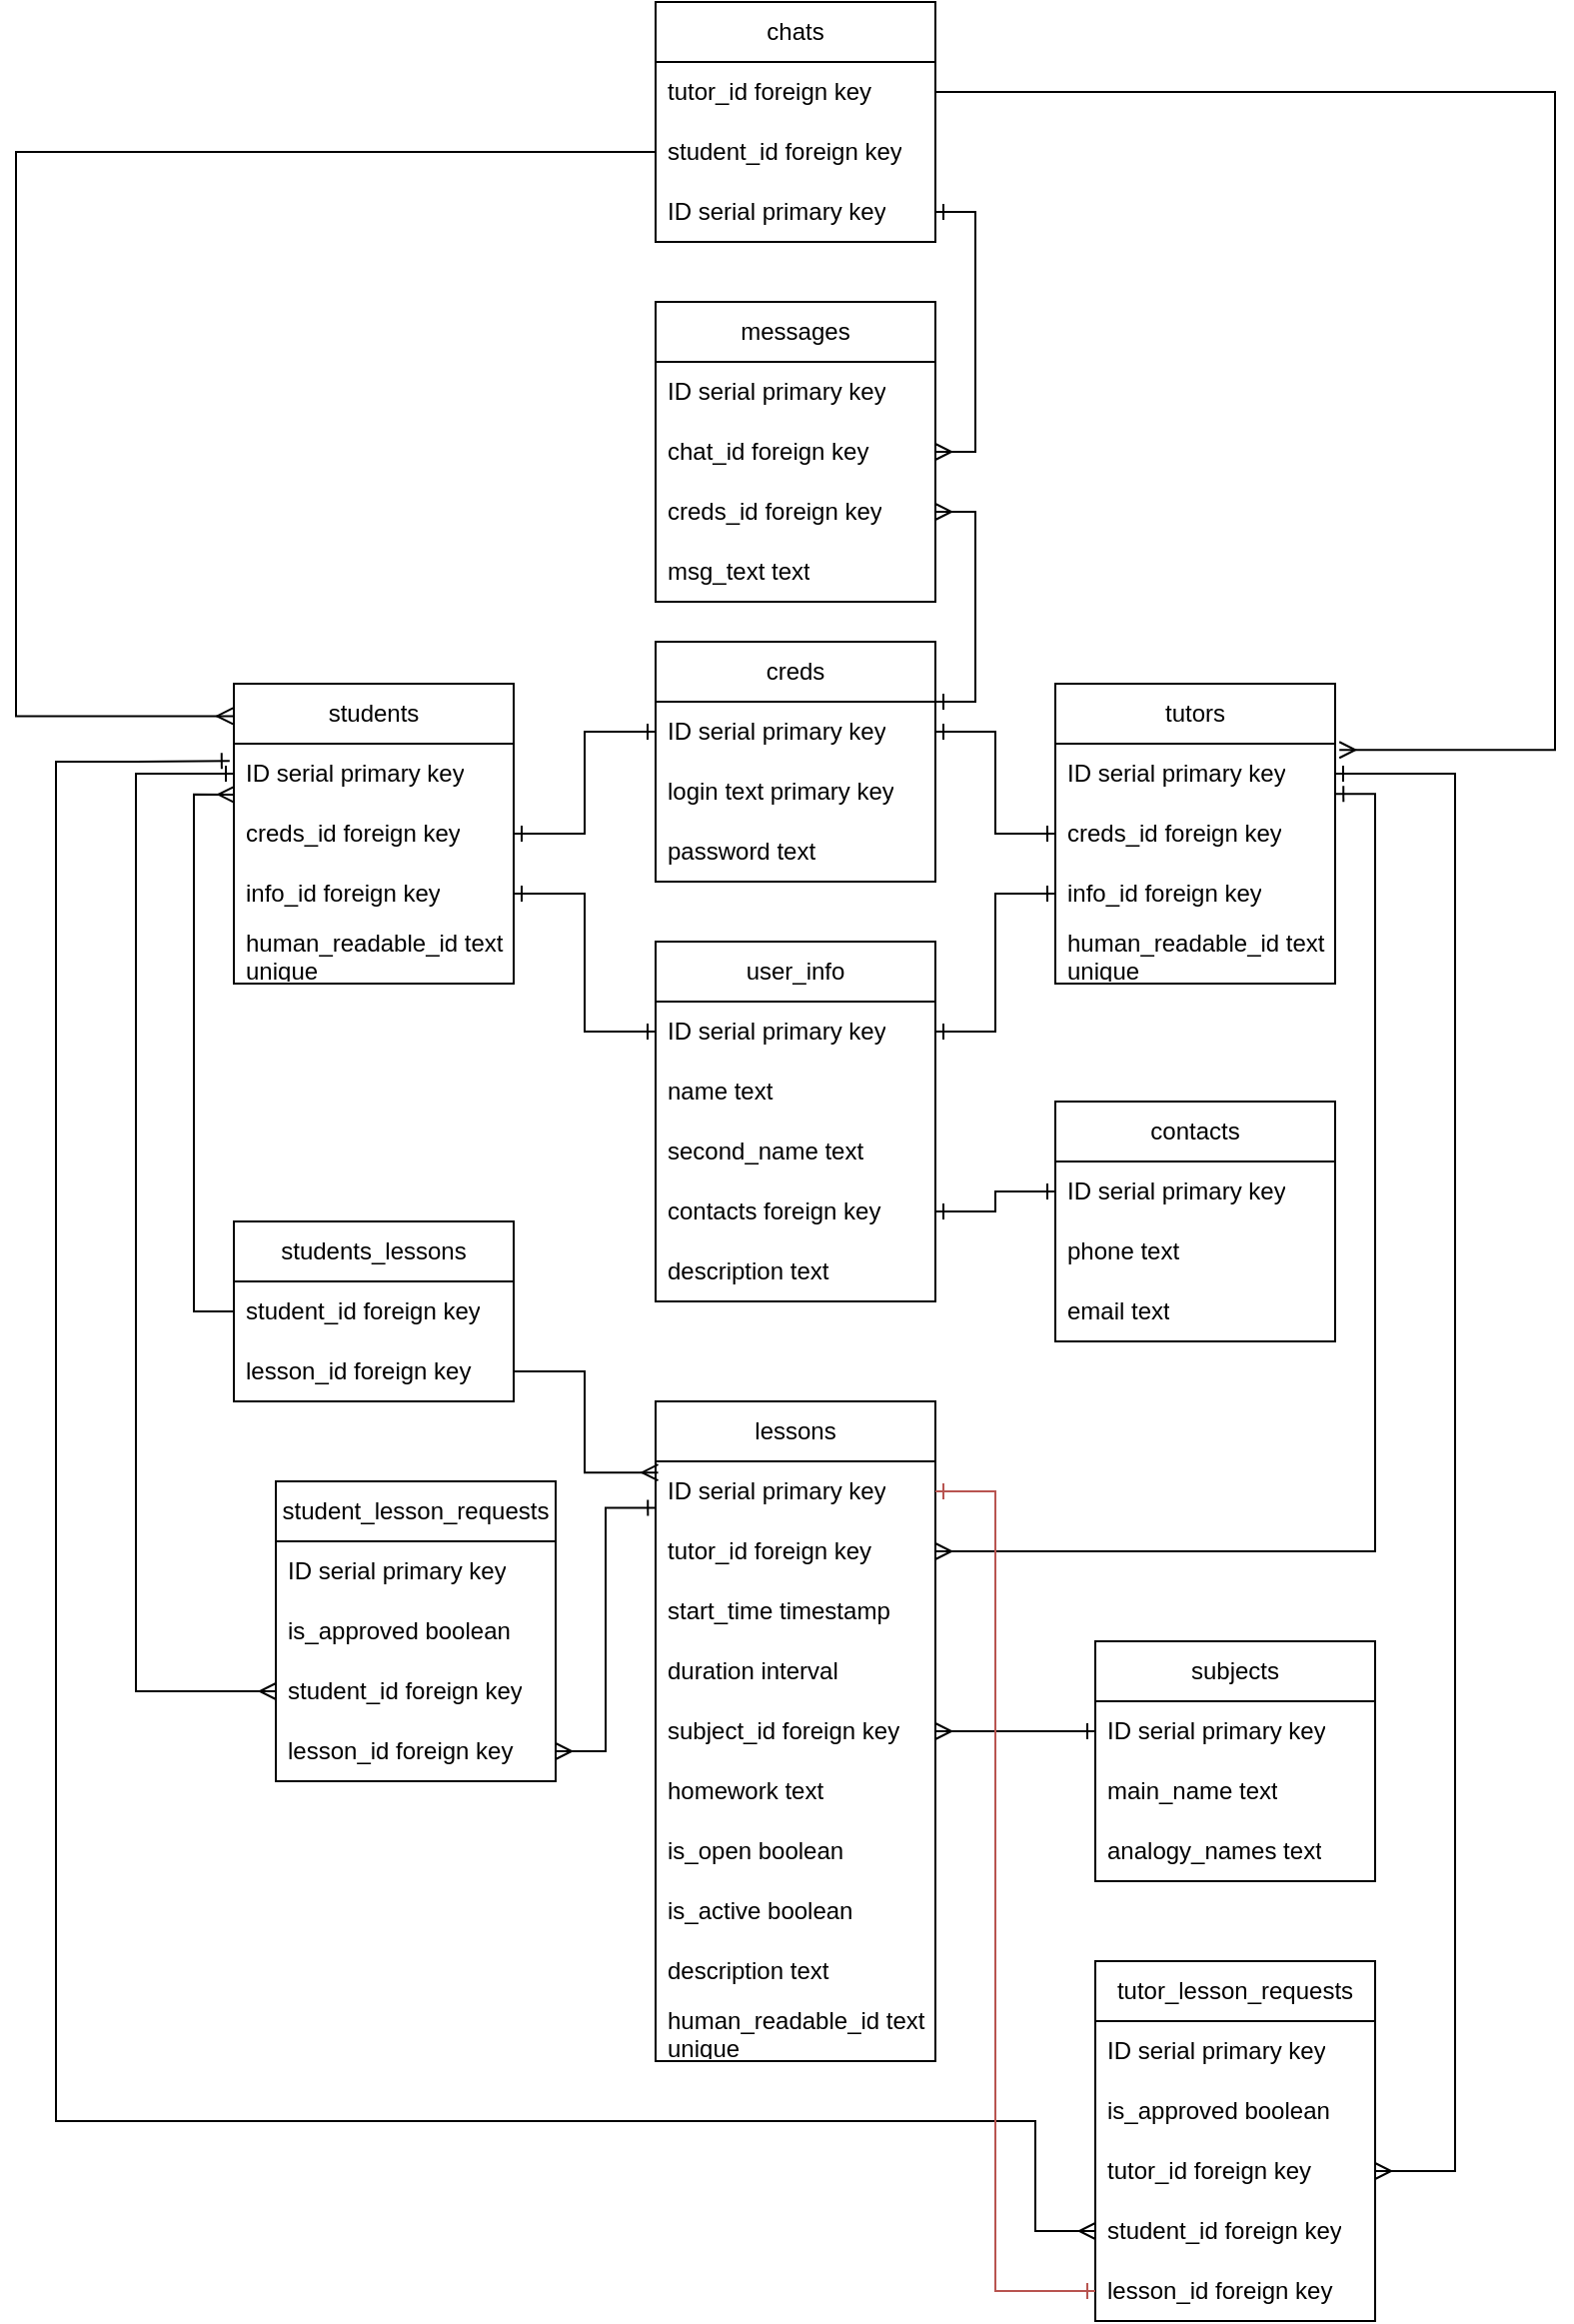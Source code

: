 <mxfile version="24.8.3">
  <diagram id="7e9POP6FIG7Ev-auN3OH" name="Страница — 4">
    <mxGraphModel dx="2181" dy="1861" grid="1" gridSize="10" guides="1" tooltips="1" connect="1" arrows="1" fold="1" page="1" pageScale="1" pageWidth="827" pageHeight="1169" math="0" shadow="0">
      <root>
        <mxCell id="0" />
        <mxCell id="1" parent="0" />
        <mxCell id="Yu-BXN3yDSbX0NS-4OlS-1" value="students" style="swimlane;fontStyle=0;childLayout=stackLayout;horizontal=1;startSize=30;horizontalStack=0;resizeParent=1;resizeParentMax=0;resizeLast=0;collapsible=1;marginBottom=0;whiteSpace=wrap;html=1;" parent="1" vertex="1">
          <mxGeometry x="109" y="161" width="140" height="150" as="geometry" />
        </mxCell>
        <mxCell id="Yu-BXN3yDSbX0NS-4OlS-2" value="ID serial primary key" style="text;strokeColor=none;fillColor=none;align=left;verticalAlign=middle;spacingLeft=4;spacingRight=4;overflow=hidden;points=[[0,0.5],[1,0.5]];portConstraint=eastwest;rotatable=0;whiteSpace=wrap;html=1;" parent="Yu-BXN3yDSbX0NS-4OlS-1" vertex="1">
          <mxGeometry y="30" width="140" height="30" as="geometry" />
        </mxCell>
        <mxCell id="Yu-BXN3yDSbX0NS-4OlS-3" value="creds_id foreign key" style="text;strokeColor=none;fillColor=none;align=left;verticalAlign=middle;spacingLeft=4;spacingRight=4;overflow=hidden;points=[[0,0.5],[1,0.5]];portConstraint=eastwest;rotatable=0;whiteSpace=wrap;html=1;" parent="Yu-BXN3yDSbX0NS-4OlS-1" vertex="1">
          <mxGeometry y="60" width="140" height="30" as="geometry" />
        </mxCell>
        <mxCell id="Yu-BXN3yDSbX0NS-4OlS-4" value="info_id foreign key" style="text;strokeColor=none;fillColor=none;align=left;verticalAlign=middle;spacingLeft=4;spacingRight=4;overflow=hidden;points=[[0,0.5],[1,0.5]];portConstraint=eastwest;rotatable=0;whiteSpace=wrap;html=1;" parent="Yu-BXN3yDSbX0NS-4OlS-1" vertex="1">
          <mxGeometry y="90" width="140" height="30" as="geometry" />
        </mxCell>
        <mxCell id="Yu-BXN3yDSbX0NS-4OlS-5" value="human_readable_id text unique" style="text;strokeColor=none;fillColor=none;align=left;verticalAlign=middle;spacingLeft=4;spacingRight=4;overflow=hidden;points=[[0,0.5],[1,0.5]];portConstraint=eastwest;rotatable=0;whiteSpace=wrap;html=1;" parent="Yu-BXN3yDSbX0NS-4OlS-1" vertex="1">
          <mxGeometry y="120" width="140" height="30" as="geometry" />
        </mxCell>
        <mxCell id="Yu-BXN3yDSbX0NS-4OlS-6" value="tutors" style="swimlane;fontStyle=0;childLayout=stackLayout;horizontal=1;startSize=30;horizontalStack=0;resizeParent=1;resizeParentMax=0;resizeLast=0;collapsible=1;marginBottom=0;whiteSpace=wrap;html=1;" parent="1" vertex="1">
          <mxGeometry x="520" y="161" width="140" height="150" as="geometry" />
        </mxCell>
        <mxCell id="Yu-BXN3yDSbX0NS-4OlS-7" value="ID serial primary key" style="text;strokeColor=none;fillColor=none;align=left;verticalAlign=middle;spacingLeft=4;spacingRight=4;overflow=hidden;points=[[0,0.5],[1,0.5]];portConstraint=eastwest;rotatable=0;whiteSpace=wrap;html=1;" parent="Yu-BXN3yDSbX0NS-4OlS-6" vertex="1">
          <mxGeometry y="30" width="140" height="30" as="geometry" />
        </mxCell>
        <mxCell id="Yu-BXN3yDSbX0NS-4OlS-8" value="creds_id foreign key" style="text;strokeColor=none;fillColor=none;align=left;verticalAlign=middle;spacingLeft=4;spacingRight=4;overflow=hidden;points=[[0,0.5],[1,0.5]];portConstraint=eastwest;rotatable=0;whiteSpace=wrap;html=1;" parent="Yu-BXN3yDSbX0NS-4OlS-6" vertex="1">
          <mxGeometry y="60" width="140" height="30" as="geometry" />
        </mxCell>
        <mxCell id="Yu-BXN3yDSbX0NS-4OlS-9" value="info_id foreign key" style="text;strokeColor=none;fillColor=none;align=left;verticalAlign=middle;spacingLeft=4;spacingRight=4;overflow=hidden;points=[[0,0.5],[1,0.5]];portConstraint=eastwest;rotatable=0;whiteSpace=wrap;html=1;" parent="Yu-BXN3yDSbX0NS-4OlS-6" vertex="1">
          <mxGeometry y="90" width="140" height="30" as="geometry" />
        </mxCell>
        <mxCell id="Yu-BXN3yDSbX0NS-4OlS-10" value="human_readable_id text unique" style="text;strokeColor=none;fillColor=none;align=left;verticalAlign=middle;spacingLeft=4;spacingRight=4;overflow=hidden;points=[[0,0.5],[1,0.5]];portConstraint=eastwest;rotatable=0;whiteSpace=wrap;html=1;" parent="Yu-BXN3yDSbX0NS-4OlS-6" vertex="1">
          <mxGeometry y="120" width="140" height="30" as="geometry" />
        </mxCell>
        <mxCell id="Yu-BXN3yDSbX0NS-4OlS-11" value="creds" style="swimlane;fontStyle=0;childLayout=stackLayout;horizontal=1;startSize=30;horizontalStack=0;resizeParent=1;resizeParentMax=0;resizeLast=0;collapsible=1;marginBottom=0;whiteSpace=wrap;html=1;" parent="1" vertex="1">
          <mxGeometry x="320" y="140" width="140" height="120" as="geometry" />
        </mxCell>
        <mxCell id="ZJ2yAWTLHA-jTyRd6k-B-1" value="ID serial primary key" style="text;strokeColor=none;fillColor=none;align=left;verticalAlign=middle;spacingLeft=4;spacingRight=4;overflow=hidden;points=[[0,0.5],[1,0.5]];portConstraint=eastwest;rotatable=0;whiteSpace=wrap;html=1;" vertex="1" parent="Yu-BXN3yDSbX0NS-4OlS-11">
          <mxGeometry y="30" width="140" height="30" as="geometry" />
        </mxCell>
        <mxCell id="Yu-BXN3yDSbX0NS-4OlS-12" value="login text primary key" style="text;strokeColor=none;fillColor=none;align=left;verticalAlign=middle;spacingLeft=4;spacingRight=4;overflow=hidden;points=[[0,0.5],[1,0.5]];portConstraint=eastwest;rotatable=0;whiteSpace=wrap;html=1;" parent="Yu-BXN3yDSbX0NS-4OlS-11" vertex="1">
          <mxGeometry y="60" width="140" height="30" as="geometry" />
        </mxCell>
        <mxCell id="Yu-BXN3yDSbX0NS-4OlS-13" value="password text" style="text;strokeColor=none;fillColor=none;align=left;verticalAlign=middle;spacingLeft=4;spacingRight=4;overflow=hidden;points=[[0,0.5],[1,0.5]];portConstraint=eastwest;rotatable=0;whiteSpace=wrap;html=1;" parent="Yu-BXN3yDSbX0NS-4OlS-11" vertex="1">
          <mxGeometry y="90" width="140" height="30" as="geometry" />
        </mxCell>
        <mxCell id="Yu-BXN3yDSbX0NS-4OlS-14" style="edgeStyle=orthogonalEdgeStyle;rounded=0;orthogonalLoop=1;jettySize=auto;html=1;exitX=1;exitY=0.5;exitDx=0;exitDy=0;entryX=0;entryY=0.5;entryDx=0;entryDy=0;endArrow=ERone;endFill=0;startArrow=ERone;startFill=0;" parent="1" source="Yu-BXN3yDSbX0NS-4OlS-3" target="ZJ2yAWTLHA-jTyRd6k-B-1" edge="1">
          <mxGeometry relative="1" as="geometry" />
        </mxCell>
        <mxCell id="Yu-BXN3yDSbX0NS-4OlS-15" style="edgeStyle=orthogonalEdgeStyle;rounded=0;orthogonalLoop=1;jettySize=auto;html=1;exitX=1;exitY=0.5;exitDx=0;exitDy=0;entryX=0;entryY=0.5;entryDx=0;entryDy=0;startArrow=ERone;startFill=0;endArrow=ERone;endFill=0;" parent="1" source="ZJ2yAWTLHA-jTyRd6k-B-1" target="Yu-BXN3yDSbX0NS-4OlS-8" edge="1">
          <mxGeometry relative="1" as="geometry" />
        </mxCell>
        <mxCell id="Yu-BXN3yDSbX0NS-4OlS-16" value="user_info" style="swimlane;fontStyle=0;childLayout=stackLayout;horizontal=1;startSize=30;horizontalStack=0;resizeParent=1;resizeParentMax=0;resizeLast=0;collapsible=1;marginBottom=0;whiteSpace=wrap;html=1;" parent="1" vertex="1">
          <mxGeometry x="320" y="290" width="140" height="180" as="geometry" />
        </mxCell>
        <mxCell id="Yu-BXN3yDSbX0NS-4OlS-17" value="ID serial primary key" style="text;strokeColor=none;fillColor=none;align=left;verticalAlign=middle;spacingLeft=4;spacingRight=4;overflow=hidden;points=[[0,0.5],[1,0.5]];portConstraint=eastwest;rotatable=0;whiteSpace=wrap;html=1;" parent="Yu-BXN3yDSbX0NS-4OlS-16" vertex="1">
          <mxGeometry y="30" width="140" height="30" as="geometry" />
        </mxCell>
        <mxCell id="Yu-BXN3yDSbX0NS-4OlS-18" value="name text" style="text;strokeColor=none;fillColor=none;align=left;verticalAlign=middle;spacingLeft=4;spacingRight=4;overflow=hidden;points=[[0,0.5],[1,0.5]];portConstraint=eastwest;rotatable=0;whiteSpace=wrap;html=1;" parent="Yu-BXN3yDSbX0NS-4OlS-16" vertex="1">
          <mxGeometry y="60" width="140" height="30" as="geometry" />
        </mxCell>
        <mxCell id="Yu-BXN3yDSbX0NS-4OlS-19" value="second_name text" style="text;strokeColor=none;fillColor=none;align=left;verticalAlign=middle;spacingLeft=4;spacingRight=4;overflow=hidden;points=[[0,0.5],[1,0.5]];portConstraint=eastwest;rotatable=0;whiteSpace=wrap;html=1;" parent="Yu-BXN3yDSbX0NS-4OlS-16" vertex="1">
          <mxGeometry y="90" width="140" height="30" as="geometry" />
        </mxCell>
        <mxCell id="Yu-BXN3yDSbX0NS-4OlS-20" value="contacts foreign key" style="text;strokeColor=none;fillColor=none;align=left;verticalAlign=middle;spacingLeft=4;spacingRight=4;overflow=hidden;points=[[0,0.5],[1,0.5]];portConstraint=eastwest;rotatable=0;whiteSpace=wrap;html=1;" parent="Yu-BXN3yDSbX0NS-4OlS-16" vertex="1">
          <mxGeometry y="120" width="140" height="30" as="geometry" />
        </mxCell>
        <mxCell id="Yu-BXN3yDSbX0NS-4OlS-21" value="description text" style="text;strokeColor=none;fillColor=none;align=left;verticalAlign=middle;spacingLeft=4;spacingRight=4;overflow=hidden;points=[[0,0.5],[1,0.5]];portConstraint=eastwest;rotatable=0;whiteSpace=wrap;html=1;" parent="Yu-BXN3yDSbX0NS-4OlS-16" vertex="1">
          <mxGeometry y="150" width="140" height="30" as="geometry" />
        </mxCell>
        <mxCell id="Yu-BXN3yDSbX0NS-4OlS-22" style="edgeStyle=orthogonalEdgeStyle;rounded=0;orthogonalLoop=1;jettySize=auto;html=1;exitX=1;exitY=0.5;exitDx=0;exitDy=0;entryX=0;entryY=0.5;entryDx=0;entryDy=0;endArrow=ERone;endFill=0;startArrow=ERone;startFill=0;" parent="1" source="Yu-BXN3yDSbX0NS-4OlS-4" target="Yu-BXN3yDSbX0NS-4OlS-17" edge="1">
          <mxGeometry relative="1" as="geometry" />
        </mxCell>
        <mxCell id="Yu-BXN3yDSbX0NS-4OlS-23" style="edgeStyle=orthogonalEdgeStyle;rounded=0;orthogonalLoop=1;jettySize=auto;html=1;exitX=0;exitY=0.5;exitDx=0;exitDy=0;entryX=1;entryY=0.5;entryDx=0;entryDy=0;startArrow=ERone;startFill=0;endArrow=ERone;endFill=0;" parent="1" source="Yu-BXN3yDSbX0NS-4OlS-9" target="Yu-BXN3yDSbX0NS-4OlS-17" edge="1">
          <mxGeometry relative="1" as="geometry" />
        </mxCell>
        <mxCell id="Yu-BXN3yDSbX0NS-4OlS-24" value="lessons" style="swimlane;fontStyle=0;childLayout=stackLayout;horizontal=1;startSize=30;horizontalStack=0;resizeParent=1;resizeParentMax=0;resizeLast=0;collapsible=1;marginBottom=0;whiteSpace=wrap;html=1;" parent="1" vertex="1">
          <mxGeometry x="320" y="520" width="140" height="330" as="geometry" />
        </mxCell>
        <mxCell id="Yu-BXN3yDSbX0NS-4OlS-25" value="ID serial primary key" style="text;strokeColor=none;fillColor=none;align=left;verticalAlign=middle;spacingLeft=4;spacingRight=4;overflow=hidden;points=[[0,0.5],[1,0.5]];portConstraint=eastwest;rotatable=0;whiteSpace=wrap;html=1;" parent="Yu-BXN3yDSbX0NS-4OlS-24" vertex="1">
          <mxGeometry y="30" width="140" height="30" as="geometry" />
        </mxCell>
        <mxCell id="Yu-BXN3yDSbX0NS-4OlS-26" value="tutor_id foreign key" style="text;strokeColor=none;fillColor=none;align=left;verticalAlign=middle;spacingLeft=4;spacingRight=4;overflow=hidden;points=[[0,0.5],[1,0.5]];portConstraint=eastwest;rotatable=0;whiteSpace=wrap;html=1;" parent="Yu-BXN3yDSbX0NS-4OlS-24" vertex="1">
          <mxGeometry y="60" width="140" height="30" as="geometry" />
        </mxCell>
        <mxCell id="Yu-BXN3yDSbX0NS-4OlS-27" value="start_time timestamp" style="text;strokeColor=none;fillColor=none;align=left;verticalAlign=middle;spacingLeft=4;spacingRight=4;overflow=hidden;points=[[0,0.5],[1,0.5]];portConstraint=eastwest;rotatable=0;whiteSpace=wrap;html=1;" parent="Yu-BXN3yDSbX0NS-4OlS-24" vertex="1">
          <mxGeometry y="90" width="140" height="30" as="geometry" />
        </mxCell>
        <mxCell id="Yu-BXN3yDSbX0NS-4OlS-28" value="duration interval" style="text;strokeColor=none;fillColor=none;align=left;verticalAlign=middle;spacingLeft=4;spacingRight=4;overflow=hidden;points=[[0,0.5],[1,0.5]];portConstraint=eastwest;rotatable=0;whiteSpace=wrap;html=1;" parent="Yu-BXN3yDSbX0NS-4OlS-24" vertex="1">
          <mxGeometry y="120" width="140" height="30" as="geometry" />
        </mxCell>
        <mxCell id="Yu-BXN3yDSbX0NS-4OlS-29" value="subject_id foreign key" style="text;strokeColor=none;fillColor=none;align=left;verticalAlign=middle;spacingLeft=4;spacingRight=4;overflow=hidden;points=[[0,0.5],[1,0.5]];portConstraint=eastwest;rotatable=0;whiteSpace=wrap;html=1;" parent="Yu-BXN3yDSbX0NS-4OlS-24" vertex="1">
          <mxGeometry y="150" width="140" height="30" as="geometry" />
        </mxCell>
        <mxCell id="Yu-BXN3yDSbX0NS-4OlS-30" value="homework text" style="text;strokeColor=none;fillColor=none;align=left;verticalAlign=middle;spacingLeft=4;spacingRight=4;overflow=hidden;points=[[0,0.5],[1,0.5]];portConstraint=eastwest;rotatable=0;whiteSpace=wrap;html=1;" parent="Yu-BXN3yDSbX0NS-4OlS-24" vertex="1">
          <mxGeometry y="180" width="140" height="30" as="geometry" />
        </mxCell>
        <mxCell id="Yu-BXN3yDSbX0NS-4OlS-31" value="is_open boolean" style="text;strokeColor=none;fillColor=none;align=left;verticalAlign=middle;spacingLeft=4;spacingRight=4;overflow=hidden;points=[[0,0.5],[1,0.5]];portConstraint=eastwest;rotatable=0;whiteSpace=wrap;html=1;" parent="Yu-BXN3yDSbX0NS-4OlS-24" vertex="1">
          <mxGeometry y="210" width="140" height="30" as="geometry" />
        </mxCell>
        <mxCell id="Yu-BXN3yDSbX0NS-4OlS-32" value="is_active boolean" style="text;strokeColor=none;fillColor=none;align=left;verticalAlign=middle;spacingLeft=4;spacingRight=4;overflow=hidden;points=[[0,0.5],[1,0.5]];portConstraint=eastwest;rotatable=0;whiteSpace=wrap;html=1;" parent="Yu-BXN3yDSbX0NS-4OlS-24" vertex="1">
          <mxGeometry y="240" width="140" height="30" as="geometry" />
        </mxCell>
        <mxCell id="Yu-BXN3yDSbX0NS-4OlS-33" value="description text" style="text;strokeColor=none;fillColor=none;align=left;verticalAlign=middle;spacingLeft=4;spacingRight=4;overflow=hidden;points=[[0,0.5],[1,0.5]];portConstraint=eastwest;rotatable=0;whiteSpace=wrap;html=1;" parent="Yu-BXN3yDSbX0NS-4OlS-24" vertex="1">
          <mxGeometry y="270" width="140" height="30" as="geometry" />
        </mxCell>
        <mxCell id="Yu-BXN3yDSbX0NS-4OlS-34" value="human_readable_id text unique" style="text;strokeColor=none;fillColor=none;align=left;verticalAlign=middle;spacingLeft=4;spacingRight=4;overflow=hidden;points=[[0,0.5],[1,0.5]];portConstraint=eastwest;rotatable=0;whiteSpace=wrap;html=1;" parent="Yu-BXN3yDSbX0NS-4OlS-24" vertex="1">
          <mxGeometry y="300" width="140" height="30" as="geometry" />
        </mxCell>
        <mxCell id="Yu-BXN3yDSbX0NS-4OlS-35" value="students_lessons" style="swimlane;fontStyle=0;childLayout=stackLayout;horizontal=1;startSize=30;horizontalStack=0;resizeParent=1;resizeParentMax=0;resizeLast=0;collapsible=1;marginBottom=0;whiteSpace=wrap;html=1;" parent="1" vertex="1">
          <mxGeometry x="109" y="430" width="140" height="90" as="geometry" />
        </mxCell>
        <mxCell id="Yu-BXN3yDSbX0NS-4OlS-36" value="student_id foreign key" style="text;strokeColor=none;fillColor=none;align=left;verticalAlign=middle;spacingLeft=4;spacingRight=4;overflow=hidden;points=[[0,0.5],[1,0.5]];portConstraint=eastwest;rotatable=0;whiteSpace=wrap;html=1;" parent="Yu-BXN3yDSbX0NS-4OlS-35" vertex="1">
          <mxGeometry y="30" width="140" height="30" as="geometry" />
        </mxCell>
        <mxCell id="Yu-BXN3yDSbX0NS-4OlS-37" value="lesson_id foreign key" style="text;strokeColor=none;fillColor=none;align=left;verticalAlign=middle;spacingLeft=4;spacingRight=4;overflow=hidden;points=[[0,0.5],[1,0.5]];portConstraint=eastwest;rotatable=0;whiteSpace=wrap;html=1;" parent="Yu-BXN3yDSbX0NS-4OlS-35" vertex="1">
          <mxGeometry y="60" width="140" height="30" as="geometry" />
        </mxCell>
        <mxCell id="Yu-BXN3yDSbX0NS-4OlS-38" style="edgeStyle=orthogonalEdgeStyle;rounded=0;orthogonalLoop=1;jettySize=auto;html=1;exitX=0;exitY=0.5;exitDx=0;exitDy=0;entryX=0.002;entryY=0.848;entryDx=0;entryDy=0;endArrow=ERmany;endFill=0;entryPerimeter=0;" parent="1" source="Yu-BXN3yDSbX0NS-4OlS-36" target="Yu-BXN3yDSbX0NS-4OlS-2" edge="1">
          <mxGeometry relative="1" as="geometry" />
        </mxCell>
        <mxCell id="Yu-BXN3yDSbX0NS-4OlS-39" style="edgeStyle=orthogonalEdgeStyle;rounded=0;orthogonalLoop=1;jettySize=auto;html=1;exitX=1;exitY=0.5;exitDx=0;exitDy=0;endArrow=ERmany;endFill=0;entryX=0.009;entryY=0.186;entryDx=0;entryDy=0;entryPerimeter=0;" parent="1" source="Yu-BXN3yDSbX0NS-4OlS-37" target="Yu-BXN3yDSbX0NS-4OlS-25" edge="1">
          <mxGeometry relative="1" as="geometry" />
        </mxCell>
        <mxCell id="Yu-BXN3yDSbX0NS-4OlS-40" style="edgeStyle=orthogonalEdgeStyle;rounded=0;orthogonalLoop=1;jettySize=auto;html=1;exitX=1.001;exitY=0.838;exitDx=0;exitDy=0;entryX=1;entryY=0.5;entryDx=0;entryDy=0;endArrow=ERmany;endFill=0;startArrow=ERone;startFill=0;exitPerimeter=0;" parent="1" source="Yu-BXN3yDSbX0NS-4OlS-7" target="Yu-BXN3yDSbX0NS-4OlS-26" edge="1">
          <mxGeometry relative="1" as="geometry" />
        </mxCell>
        <mxCell id="Yu-BXN3yDSbX0NS-4OlS-41" value="student_lesson_requests" style="swimlane;fontStyle=0;childLayout=stackLayout;horizontal=1;startSize=30;horizontalStack=0;resizeParent=1;resizeParentMax=0;resizeLast=0;collapsible=1;marginBottom=0;whiteSpace=wrap;html=1;" parent="1" vertex="1">
          <mxGeometry x="130" y="560" width="140" height="150" as="geometry" />
        </mxCell>
        <mxCell id="Yu-BXN3yDSbX0NS-4OlS-42" value="ID serial primary key" style="text;strokeColor=none;fillColor=none;align=left;verticalAlign=middle;spacingLeft=4;spacingRight=4;overflow=hidden;points=[[0,0.5],[1,0.5]];portConstraint=eastwest;rotatable=0;whiteSpace=wrap;html=1;" parent="Yu-BXN3yDSbX0NS-4OlS-41" vertex="1">
          <mxGeometry y="30" width="140" height="30" as="geometry" />
        </mxCell>
        <mxCell id="Yu-BXN3yDSbX0NS-4OlS-43" value="is_appro&lt;span style=&quot;background-color: initial;&quot;&gt;ved boolean&lt;/span&gt;" style="text;strokeColor=none;fillColor=none;align=left;verticalAlign=middle;spacingLeft=4;spacingRight=4;overflow=hidden;points=[[0,0.5],[1,0.5]];portConstraint=eastwest;rotatable=0;whiteSpace=wrap;html=1;" parent="Yu-BXN3yDSbX0NS-4OlS-41" vertex="1">
          <mxGeometry y="60" width="140" height="30" as="geometry" />
        </mxCell>
        <mxCell id="Yu-BXN3yDSbX0NS-4OlS-44" value="student_id foreign key" style="text;strokeColor=none;fillColor=none;align=left;verticalAlign=middle;spacingLeft=4;spacingRight=4;overflow=hidden;points=[[0,0.5],[1,0.5]];portConstraint=eastwest;rotatable=0;whiteSpace=wrap;html=1;" parent="Yu-BXN3yDSbX0NS-4OlS-41" vertex="1">
          <mxGeometry y="90" width="140" height="30" as="geometry" />
        </mxCell>
        <mxCell id="Yu-BXN3yDSbX0NS-4OlS-45" value="lesson_id foreign key" style="text;strokeColor=none;fillColor=none;align=left;verticalAlign=middle;spacingLeft=4;spacingRight=4;overflow=hidden;points=[[0,0.5],[1,0.5]];portConstraint=eastwest;rotatable=0;whiteSpace=wrap;html=1;" parent="Yu-BXN3yDSbX0NS-4OlS-41" vertex="1">
          <mxGeometry y="120" width="140" height="30" as="geometry" />
        </mxCell>
        <mxCell id="Yu-BXN3yDSbX0NS-4OlS-46" value="tutor_lesson_requests" style="swimlane;fontStyle=0;childLayout=stackLayout;horizontal=1;startSize=30;horizontalStack=0;resizeParent=1;resizeParentMax=0;resizeLast=0;collapsible=1;marginBottom=0;whiteSpace=wrap;html=1;" parent="1" vertex="1">
          <mxGeometry x="540" y="800" width="140" height="180" as="geometry" />
        </mxCell>
        <mxCell id="Yu-BXN3yDSbX0NS-4OlS-47" value="ID serial primary key" style="text;strokeColor=none;fillColor=none;align=left;verticalAlign=middle;spacingLeft=4;spacingRight=4;overflow=hidden;points=[[0,0.5],[1,0.5]];portConstraint=eastwest;rotatable=0;whiteSpace=wrap;html=1;" parent="Yu-BXN3yDSbX0NS-4OlS-46" vertex="1">
          <mxGeometry y="30" width="140" height="30" as="geometry" />
        </mxCell>
        <mxCell id="Yu-BXN3yDSbX0NS-4OlS-48" value="is_appro&lt;span style=&quot;background-color: initial;&quot;&gt;ved boolean&lt;/span&gt;" style="text;strokeColor=none;fillColor=none;align=left;verticalAlign=middle;spacingLeft=4;spacingRight=4;overflow=hidden;points=[[0,0.5],[1,0.5]];portConstraint=eastwest;rotatable=0;whiteSpace=wrap;html=1;" parent="Yu-BXN3yDSbX0NS-4OlS-46" vertex="1">
          <mxGeometry y="60" width="140" height="30" as="geometry" />
        </mxCell>
        <mxCell id="Yu-BXN3yDSbX0NS-4OlS-49" value="tutor_id foreign key" style="text;strokeColor=none;fillColor=none;align=left;verticalAlign=middle;spacingLeft=4;spacingRight=4;overflow=hidden;points=[[0,0.5],[1,0.5]];portConstraint=eastwest;rotatable=0;whiteSpace=wrap;html=1;" parent="Yu-BXN3yDSbX0NS-4OlS-46" vertex="1">
          <mxGeometry y="90" width="140" height="30" as="geometry" />
        </mxCell>
        <mxCell id="Yu-BXN3yDSbX0NS-4OlS-50" value="student_id foreign key" style="text;strokeColor=none;fillColor=none;align=left;verticalAlign=middle;spacingLeft=4;spacingRight=4;overflow=hidden;points=[[0,0.5],[1,0.5]];portConstraint=eastwest;rotatable=0;whiteSpace=wrap;html=1;" parent="Yu-BXN3yDSbX0NS-4OlS-46" vertex="1">
          <mxGeometry y="120" width="140" height="30" as="geometry" />
        </mxCell>
        <mxCell id="Yu-BXN3yDSbX0NS-4OlS-51" value="lesson_id foreign key" style="text;strokeColor=none;fillColor=none;align=left;verticalAlign=middle;spacingLeft=4;spacingRight=4;overflow=hidden;points=[[0,0.5],[1,0.5]];portConstraint=eastwest;rotatable=0;whiteSpace=wrap;html=1;" parent="Yu-BXN3yDSbX0NS-4OlS-46" vertex="1">
          <mxGeometry y="150" width="140" height="30" as="geometry" />
        </mxCell>
        <mxCell id="Yu-BXN3yDSbX0NS-4OlS-52" style="edgeStyle=orthogonalEdgeStyle;rounded=0;orthogonalLoop=1;jettySize=auto;html=1;exitX=0;exitY=0.5;exitDx=0;exitDy=0;entryX=0;entryY=0.5;entryDx=0;entryDy=0;endArrow=ERmany;endFill=0;startArrow=ERone;startFill=0;" parent="1" source="Yu-BXN3yDSbX0NS-4OlS-2" target="Yu-BXN3yDSbX0NS-4OlS-44" edge="1">
          <mxGeometry relative="1" as="geometry">
            <mxPoint x="40" y="370.0" as="targetPoint" />
            <Array as="points">
              <mxPoint x="60" y="206" />
              <mxPoint x="60" y="665" />
            </Array>
          </mxGeometry>
        </mxCell>
        <mxCell id="Yu-BXN3yDSbX0NS-4OlS-53" style="edgeStyle=orthogonalEdgeStyle;rounded=0;orthogonalLoop=1;jettySize=auto;html=1;exitX=1;exitY=0.5;exitDx=0;exitDy=0;entryX=0.001;entryY=0.776;entryDx=0;entryDy=0;entryPerimeter=0;startArrow=ERmany;startFill=0;endArrow=ERone;endFill=0;" parent="1" source="Yu-BXN3yDSbX0NS-4OlS-45" target="Yu-BXN3yDSbX0NS-4OlS-25" edge="1">
          <mxGeometry relative="1" as="geometry" />
        </mxCell>
        <mxCell id="Yu-BXN3yDSbX0NS-4OlS-54" style="edgeStyle=orthogonalEdgeStyle;rounded=0;orthogonalLoop=1;jettySize=auto;html=1;exitX=1;exitY=0.5;exitDx=0;exitDy=0;entryX=1;entryY=0.5;entryDx=0;entryDy=0;startArrow=ERmany;startFill=0;endArrow=ERone;endFill=0;" parent="1" source="Yu-BXN3yDSbX0NS-4OlS-49" target="Yu-BXN3yDSbX0NS-4OlS-7" edge="1">
          <mxGeometry relative="1" as="geometry">
            <Array as="points">
              <mxPoint x="720" y="905" />
              <mxPoint x="720" y="206" />
            </Array>
          </mxGeometry>
        </mxCell>
        <mxCell id="Yu-BXN3yDSbX0NS-4OlS-55" value="subjects" style="swimlane;fontStyle=0;childLayout=stackLayout;horizontal=1;startSize=30;horizontalStack=0;resizeParent=1;resizeParentMax=0;resizeLast=0;collapsible=1;marginBottom=0;whiteSpace=wrap;html=1;" parent="1" vertex="1">
          <mxGeometry x="540" y="640" width="140" height="120" as="geometry" />
        </mxCell>
        <mxCell id="Yu-BXN3yDSbX0NS-4OlS-56" value="ID serial primary key" style="text;strokeColor=none;fillColor=none;align=left;verticalAlign=middle;spacingLeft=4;spacingRight=4;overflow=hidden;points=[[0,0.5],[1,0.5]];portConstraint=eastwest;rotatable=0;whiteSpace=wrap;html=1;" parent="Yu-BXN3yDSbX0NS-4OlS-55" vertex="1">
          <mxGeometry y="30" width="140" height="30" as="geometry" />
        </mxCell>
        <mxCell id="Yu-BXN3yDSbX0NS-4OlS-57" value="main_name text" style="text;strokeColor=none;fillColor=none;align=left;verticalAlign=middle;spacingLeft=4;spacingRight=4;overflow=hidden;points=[[0,0.5],[1,0.5]];portConstraint=eastwest;rotatable=0;whiteSpace=wrap;html=1;" parent="Yu-BXN3yDSbX0NS-4OlS-55" vertex="1">
          <mxGeometry y="60" width="140" height="30" as="geometry" />
        </mxCell>
        <mxCell id="Yu-BXN3yDSbX0NS-4OlS-58" value="analogy_names text" style="text;strokeColor=none;fillColor=none;align=left;verticalAlign=middle;spacingLeft=4;spacingRight=4;overflow=hidden;points=[[0,0.5],[1,0.5]];portConstraint=eastwest;rotatable=0;whiteSpace=wrap;html=1;" parent="Yu-BXN3yDSbX0NS-4OlS-55" vertex="1">
          <mxGeometry y="90" width="140" height="30" as="geometry" />
        </mxCell>
        <mxCell id="Yu-BXN3yDSbX0NS-4OlS-59" style="edgeStyle=orthogonalEdgeStyle;rounded=0;orthogonalLoop=1;jettySize=auto;html=1;exitX=1;exitY=0.5;exitDx=0;exitDy=0;entryX=0;entryY=0.5;entryDx=0;entryDy=0;startArrow=ERmany;startFill=0;endArrow=ERone;endFill=0;" parent="1" source="Yu-BXN3yDSbX0NS-4OlS-29" target="Yu-BXN3yDSbX0NS-4OlS-56" edge="1">
          <mxGeometry relative="1" as="geometry" />
        </mxCell>
        <mxCell id="Yu-BXN3yDSbX0NS-4OlS-60" style="edgeStyle=orthogonalEdgeStyle;rounded=0;orthogonalLoop=1;jettySize=auto;html=1;exitX=0;exitY=0.5;exitDx=0;exitDy=0;endArrow=ERone;endFill=0;startArrow=ERmany;startFill=0;entryX=-0.015;entryY=0.287;entryDx=0;entryDy=0;entryPerimeter=0;" parent="1" source="Yu-BXN3yDSbX0NS-4OlS-50" target="Yu-BXN3yDSbX0NS-4OlS-2" edge="1">
          <mxGeometry relative="1" as="geometry">
            <mxPoint x="60" y="190" as="targetPoint" />
            <Array as="points">
              <mxPoint x="510" y="935" />
              <mxPoint x="510" y="880" />
              <mxPoint x="20" y="880" />
              <mxPoint x="20" y="200" />
              <mxPoint x="60" y="200" />
            </Array>
          </mxGeometry>
        </mxCell>
        <mxCell id="Yu-BXN3yDSbX0NS-4OlS-61" value="contacts" style="swimlane;fontStyle=0;childLayout=stackLayout;horizontal=1;startSize=30;horizontalStack=0;resizeParent=1;resizeParentMax=0;resizeLast=0;collapsible=1;marginBottom=0;whiteSpace=wrap;html=1;" parent="1" vertex="1">
          <mxGeometry x="520" y="370" width="140" height="120" as="geometry" />
        </mxCell>
        <mxCell id="Yu-BXN3yDSbX0NS-4OlS-62" value="ID serial primary key" style="text;strokeColor=none;fillColor=none;align=left;verticalAlign=middle;spacingLeft=4;spacingRight=4;overflow=hidden;points=[[0,0.5],[1,0.5]];portConstraint=eastwest;rotatable=0;whiteSpace=wrap;html=1;" parent="Yu-BXN3yDSbX0NS-4OlS-61" vertex="1">
          <mxGeometry y="30" width="140" height="30" as="geometry" />
        </mxCell>
        <mxCell id="Yu-BXN3yDSbX0NS-4OlS-63" value="phone text" style="text;strokeColor=none;fillColor=none;align=left;verticalAlign=middle;spacingLeft=4;spacingRight=4;overflow=hidden;points=[[0,0.5],[1,0.5]];portConstraint=eastwest;rotatable=0;whiteSpace=wrap;html=1;" parent="Yu-BXN3yDSbX0NS-4OlS-61" vertex="1">
          <mxGeometry y="60" width="140" height="30" as="geometry" />
        </mxCell>
        <mxCell id="Yu-BXN3yDSbX0NS-4OlS-64" value="email text" style="text;strokeColor=none;fillColor=none;align=left;verticalAlign=middle;spacingLeft=4;spacingRight=4;overflow=hidden;points=[[0,0.5],[1,0.5]];portConstraint=eastwest;rotatable=0;whiteSpace=wrap;html=1;" parent="Yu-BXN3yDSbX0NS-4OlS-61" vertex="1">
          <mxGeometry y="90" width="140" height="30" as="geometry" />
        </mxCell>
        <mxCell id="Yu-BXN3yDSbX0NS-4OlS-65" style="edgeStyle=orthogonalEdgeStyle;rounded=0;orthogonalLoop=1;jettySize=auto;html=1;exitX=1;exitY=0.5;exitDx=0;exitDy=0;entryX=0;entryY=0.5;entryDx=0;entryDy=0;startArrow=ERone;startFill=0;endArrow=ERone;endFill=0;" parent="1" source="Yu-BXN3yDSbX0NS-4OlS-20" target="Yu-BXN3yDSbX0NS-4OlS-62" edge="1">
          <mxGeometry relative="1" as="geometry" />
        </mxCell>
        <mxCell id="Yu-BXN3yDSbX0NS-4OlS-66" value="messages" style="swimlane;fontStyle=0;childLayout=stackLayout;horizontal=1;startSize=30;horizontalStack=0;resizeParent=1;resizeParentMax=0;resizeLast=0;collapsible=1;marginBottom=0;whiteSpace=wrap;html=1;" parent="1" vertex="1">
          <mxGeometry x="320" y="-30" width="140" height="150" as="geometry" />
        </mxCell>
        <mxCell id="Yu-BXN3yDSbX0NS-4OlS-67" value="ID serial primary key" style="text;strokeColor=none;fillColor=none;align=left;verticalAlign=middle;spacingLeft=4;spacingRight=4;overflow=hidden;points=[[0,0.5],[1,0.5]];portConstraint=eastwest;rotatable=0;whiteSpace=wrap;html=1;" parent="Yu-BXN3yDSbX0NS-4OlS-66" vertex="1">
          <mxGeometry y="30" width="140" height="30" as="geometry" />
        </mxCell>
        <mxCell id="Yu-BXN3yDSbX0NS-4OlS-68" value="chat_id foreign key" style="text;strokeColor=none;fillColor=none;align=left;verticalAlign=middle;spacingLeft=4;spacingRight=4;overflow=hidden;points=[[0,0.5],[1,0.5]];portConstraint=eastwest;rotatable=0;whiteSpace=wrap;html=1;" parent="Yu-BXN3yDSbX0NS-4OlS-66" vertex="1">
          <mxGeometry y="60" width="140" height="30" as="geometry" />
        </mxCell>
        <mxCell id="Yu-BXN3yDSbX0NS-4OlS-69" value="creds_id&amp;nbsp;foreign key" style="text;strokeColor=none;fillColor=none;align=left;verticalAlign=middle;spacingLeft=4;spacingRight=4;overflow=hidden;points=[[0,0.5],[1,0.5]];portConstraint=eastwest;rotatable=0;whiteSpace=wrap;html=1;" parent="Yu-BXN3yDSbX0NS-4OlS-66" vertex="1">
          <mxGeometry y="90" width="140" height="30" as="geometry" />
        </mxCell>
        <mxCell id="Yu-BXN3yDSbX0NS-4OlS-70" value="msg_text text" style="text;strokeColor=none;fillColor=none;align=left;verticalAlign=middle;spacingLeft=4;spacingRight=4;overflow=hidden;points=[[0,0.5],[1,0.5]];portConstraint=eastwest;rotatable=0;whiteSpace=wrap;html=1;" parent="Yu-BXN3yDSbX0NS-4OlS-66" vertex="1">
          <mxGeometry y="120" width="140" height="30" as="geometry" />
        </mxCell>
        <mxCell id="Yu-BXN3yDSbX0NS-4OlS-71" value="chats" style="swimlane;fontStyle=0;childLayout=stackLayout;horizontal=1;startSize=30;horizontalStack=0;resizeParent=1;resizeParentMax=0;resizeLast=0;collapsible=1;marginBottom=0;whiteSpace=wrap;html=1;" parent="1" vertex="1">
          <mxGeometry x="320" y="-180" width="140" height="120" as="geometry" />
        </mxCell>
        <mxCell id="Yu-BXN3yDSbX0NS-4OlS-72" value="tutor_id foreign key" style="text;strokeColor=none;fillColor=none;align=left;verticalAlign=middle;spacingLeft=4;spacingRight=4;overflow=hidden;points=[[0,0.5],[1,0.5]];portConstraint=eastwest;rotatable=0;whiteSpace=wrap;html=1;" parent="Yu-BXN3yDSbX0NS-4OlS-71" vertex="1">
          <mxGeometry y="30" width="140" height="30" as="geometry" />
        </mxCell>
        <mxCell id="Yu-BXN3yDSbX0NS-4OlS-73" value="student_id foreign key" style="text;strokeColor=none;fillColor=none;align=left;verticalAlign=middle;spacingLeft=4;spacingRight=4;overflow=hidden;points=[[0,0.5],[1,0.5]];portConstraint=eastwest;rotatable=0;whiteSpace=wrap;html=1;" parent="Yu-BXN3yDSbX0NS-4OlS-71" vertex="1">
          <mxGeometry y="60" width="140" height="30" as="geometry" />
        </mxCell>
        <mxCell id="Yu-BXN3yDSbX0NS-4OlS-74" value="ID serial primary key" style="text;strokeColor=none;fillColor=none;align=left;verticalAlign=middle;spacingLeft=4;spacingRight=4;overflow=hidden;points=[[0,0.5],[1,0.5]];portConstraint=eastwest;rotatable=0;whiteSpace=wrap;html=1;" parent="Yu-BXN3yDSbX0NS-4OlS-71" vertex="1">
          <mxGeometry y="90" width="140" height="30" as="geometry" />
        </mxCell>
        <mxCell id="Yu-BXN3yDSbX0NS-4OlS-75" style="edgeStyle=orthogonalEdgeStyle;rounded=0;orthogonalLoop=1;jettySize=auto;html=1;exitX=0;exitY=0.5;exitDx=0;exitDy=0;entryX=-0.003;entryY=0.108;entryDx=0;entryDy=0;entryPerimeter=0;endArrow=ERmany;endFill=0;" parent="1" source="Yu-BXN3yDSbX0NS-4OlS-73" target="Yu-BXN3yDSbX0NS-4OlS-1" edge="1">
          <mxGeometry relative="1" as="geometry">
            <Array as="points">
              <mxPoint y="-105" />
              <mxPoint y="177" />
            </Array>
          </mxGeometry>
        </mxCell>
        <mxCell id="Yu-BXN3yDSbX0NS-4OlS-76" style="edgeStyle=orthogonalEdgeStyle;rounded=0;orthogonalLoop=1;jettySize=auto;html=1;exitX=1;exitY=0.5;exitDx=0;exitDy=0;entryX=1.015;entryY=0.104;entryDx=0;entryDy=0;entryPerimeter=0;endArrow=ERmany;endFill=0;" parent="1" source="Yu-BXN3yDSbX0NS-4OlS-72" target="Yu-BXN3yDSbX0NS-4OlS-7" edge="1">
          <mxGeometry relative="1" as="geometry">
            <Array as="points">
              <mxPoint x="770" y="-135" />
              <mxPoint x="770" y="194" />
            </Array>
          </mxGeometry>
        </mxCell>
        <mxCell id="Yu-BXN3yDSbX0NS-4OlS-77" style="edgeStyle=orthogonalEdgeStyle;rounded=0;orthogonalLoop=1;jettySize=auto;html=1;exitX=1;exitY=0.5;exitDx=0;exitDy=0;entryX=1;entryY=0.25;entryDx=0;entryDy=0;endArrow=ERone;endFill=0;startArrow=ERmany;startFill=0;" parent="1" source="Yu-BXN3yDSbX0NS-4OlS-69" target="Yu-BXN3yDSbX0NS-4OlS-11" edge="1">
          <mxGeometry relative="1" as="geometry" />
        </mxCell>
        <mxCell id="Yu-BXN3yDSbX0NS-4OlS-78" style="edgeStyle=orthogonalEdgeStyle;rounded=0;orthogonalLoop=1;jettySize=auto;html=1;exitX=1;exitY=0.5;exitDx=0;exitDy=0;entryX=1;entryY=0.5;entryDx=0;entryDy=0;endArrow=ERmany;endFill=0;startArrow=ERone;startFill=0;" parent="1" source="Yu-BXN3yDSbX0NS-4OlS-74" target="Yu-BXN3yDSbX0NS-4OlS-68" edge="1">
          <mxGeometry relative="1" as="geometry" />
        </mxCell>
        <mxCell id="Yu-BXN3yDSbX0NS-4OlS-79" style="edgeStyle=orthogonalEdgeStyle;rounded=0;orthogonalLoop=1;jettySize=auto;html=1;exitX=1;exitY=0.5;exitDx=0;exitDy=0;entryX=0;entryY=0.5;entryDx=0;entryDy=0;startArrow=ERone;startFill=0;endArrow=ERone;endFill=0;fillColor=#f8cecc;strokeColor=#b85450;" parent="1" source="Yu-BXN3yDSbX0NS-4OlS-25" target="Yu-BXN3yDSbX0NS-4OlS-51" edge="1">
          <mxGeometry relative="1" as="geometry">
            <Array as="points">
              <mxPoint x="490" y="565" />
              <mxPoint x="490" y="965" />
            </Array>
          </mxGeometry>
        </mxCell>
      </root>
    </mxGraphModel>
  </diagram>
</mxfile>
